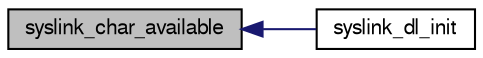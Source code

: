 digraph "syslink_char_available"
{
  edge [fontname="FreeSans",fontsize="10",labelfontname="FreeSans",labelfontsize="10"];
  node [fontname="FreeSans",fontsize="10",shape=record];
  rankdir="LR";
  Node1 [label="syslink_char_available",height=0.2,width=0.4,color="black", fillcolor="grey75", style="filled", fontcolor="black"];
  Node1 -> Node2 [dir="back",color="midnightblue",fontsize="10",style="solid",fontname="FreeSans"];
  Node2 [label="syslink_dl_init",height=0.2,width=0.4,color="black", fillcolor="white", style="filled",URL="$syslink__dl_8h.html#a8af3cb278d0da92c186495eab0c91c5a",tooltip="Init function. "];
}
